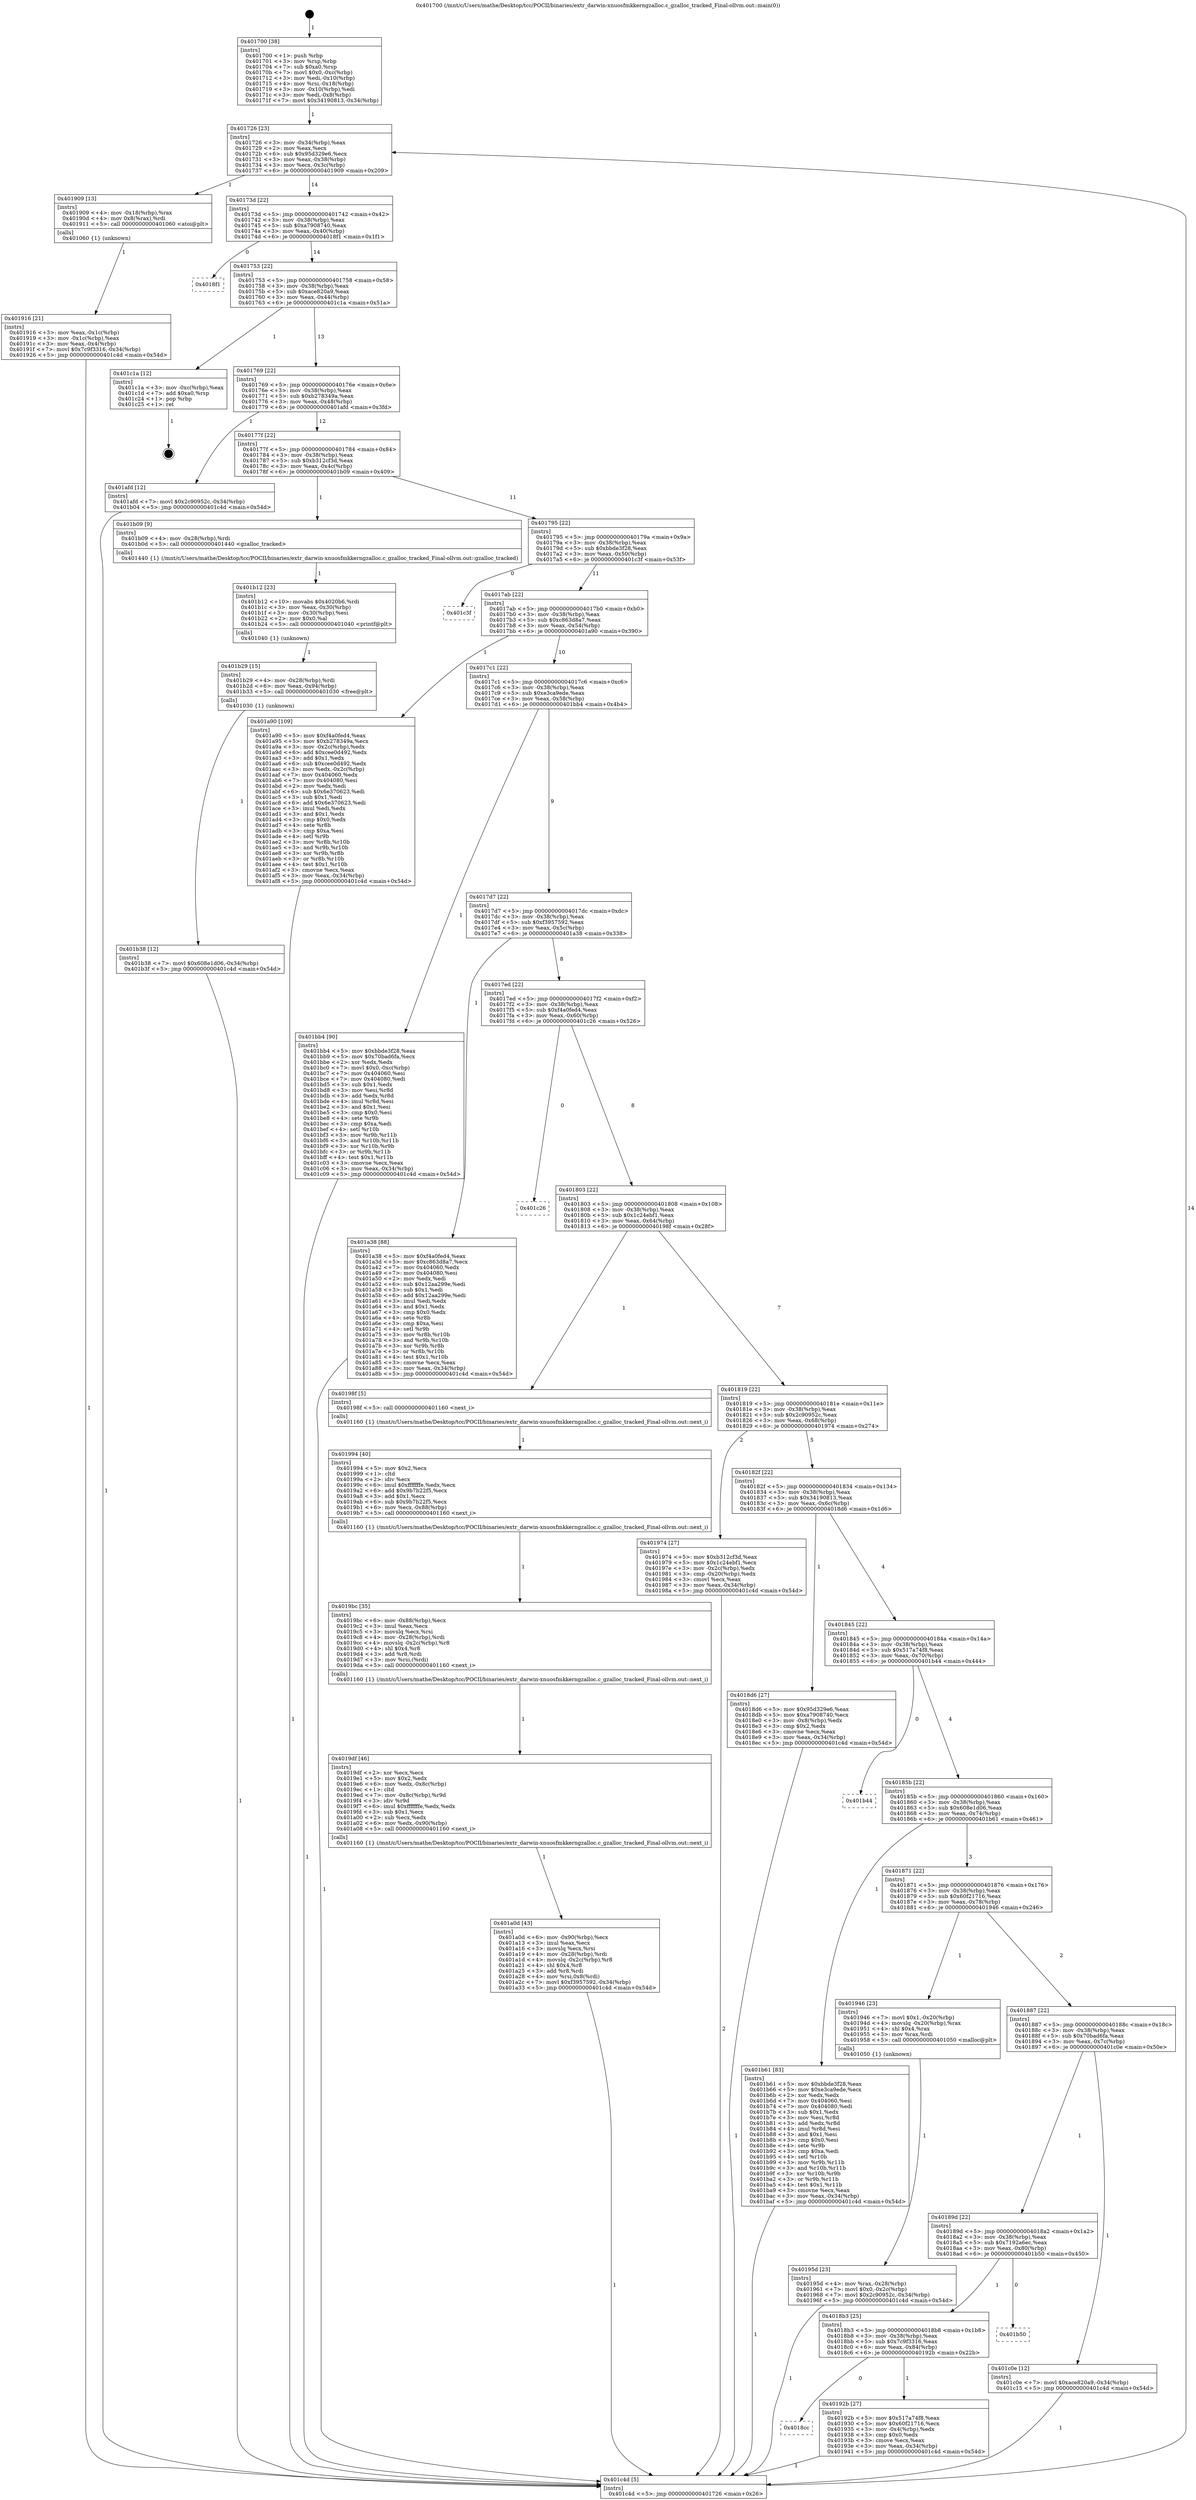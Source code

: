 digraph "0x401700" {
  label = "0x401700 (/mnt/c/Users/mathe/Desktop/tcc/POCII/binaries/extr_darwin-xnuosfmkkerngzalloc.c_gzalloc_tracked_Final-ollvm.out::main(0))"
  labelloc = "t"
  node[shape=record]

  Entry [label="",width=0.3,height=0.3,shape=circle,fillcolor=black,style=filled]
  "0x401726" [label="{
     0x401726 [23]\l
     | [instrs]\l
     &nbsp;&nbsp;0x401726 \<+3\>: mov -0x34(%rbp),%eax\l
     &nbsp;&nbsp;0x401729 \<+2\>: mov %eax,%ecx\l
     &nbsp;&nbsp;0x40172b \<+6\>: sub $0x95d329e6,%ecx\l
     &nbsp;&nbsp;0x401731 \<+3\>: mov %eax,-0x38(%rbp)\l
     &nbsp;&nbsp;0x401734 \<+3\>: mov %ecx,-0x3c(%rbp)\l
     &nbsp;&nbsp;0x401737 \<+6\>: je 0000000000401909 \<main+0x209\>\l
  }"]
  "0x401909" [label="{
     0x401909 [13]\l
     | [instrs]\l
     &nbsp;&nbsp;0x401909 \<+4\>: mov -0x18(%rbp),%rax\l
     &nbsp;&nbsp;0x40190d \<+4\>: mov 0x8(%rax),%rdi\l
     &nbsp;&nbsp;0x401911 \<+5\>: call 0000000000401060 \<atoi@plt\>\l
     | [calls]\l
     &nbsp;&nbsp;0x401060 \{1\} (unknown)\l
  }"]
  "0x40173d" [label="{
     0x40173d [22]\l
     | [instrs]\l
     &nbsp;&nbsp;0x40173d \<+5\>: jmp 0000000000401742 \<main+0x42\>\l
     &nbsp;&nbsp;0x401742 \<+3\>: mov -0x38(%rbp),%eax\l
     &nbsp;&nbsp;0x401745 \<+5\>: sub $0xa7908740,%eax\l
     &nbsp;&nbsp;0x40174a \<+3\>: mov %eax,-0x40(%rbp)\l
     &nbsp;&nbsp;0x40174d \<+6\>: je 00000000004018f1 \<main+0x1f1\>\l
  }"]
  Exit [label="",width=0.3,height=0.3,shape=circle,fillcolor=black,style=filled,peripheries=2]
  "0x4018f1" [label="{
     0x4018f1\l
  }", style=dashed]
  "0x401753" [label="{
     0x401753 [22]\l
     | [instrs]\l
     &nbsp;&nbsp;0x401753 \<+5\>: jmp 0000000000401758 \<main+0x58\>\l
     &nbsp;&nbsp;0x401758 \<+3\>: mov -0x38(%rbp),%eax\l
     &nbsp;&nbsp;0x40175b \<+5\>: sub $0xace820a9,%eax\l
     &nbsp;&nbsp;0x401760 \<+3\>: mov %eax,-0x44(%rbp)\l
     &nbsp;&nbsp;0x401763 \<+6\>: je 0000000000401c1a \<main+0x51a\>\l
  }"]
  "0x401b38" [label="{
     0x401b38 [12]\l
     | [instrs]\l
     &nbsp;&nbsp;0x401b38 \<+7\>: movl $0x608e1d06,-0x34(%rbp)\l
     &nbsp;&nbsp;0x401b3f \<+5\>: jmp 0000000000401c4d \<main+0x54d\>\l
  }"]
  "0x401c1a" [label="{
     0x401c1a [12]\l
     | [instrs]\l
     &nbsp;&nbsp;0x401c1a \<+3\>: mov -0xc(%rbp),%eax\l
     &nbsp;&nbsp;0x401c1d \<+7\>: add $0xa0,%rsp\l
     &nbsp;&nbsp;0x401c24 \<+1\>: pop %rbp\l
     &nbsp;&nbsp;0x401c25 \<+1\>: ret\l
  }"]
  "0x401769" [label="{
     0x401769 [22]\l
     | [instrs]\l
     &nbsp;&nbsp;0x401769 \<+5\>: jmp 000000000040176e \<main+0x6e\>\l
     &nbsp;&nbsp;0x40176e \<+3\>: mov -0x38(%rbp),%eax\l
     &nbsp;&nbsp;0x401771 \<+5\>: sub $0xb278349a,%eax\l
     &nbsp;&nbsp;0x401776 \<+3\>: mov %eax,-0x48(%rbp)\l
     &nbsp;&nbsp;0x401779 \<+6\>: je 0000000000401afd \<main+0x3fd\>\l
  }"]
  "0x401b29" [label="{
     0x401b29 [15]\l
     | [instrs]\l
     &nbsp;&nbsp;0x401b29 \<+4\>: mov -0x28(%rbp),%rdi\l
     &nbsp;&nbsp;0x401b2d \<+6\>: mov %eax,-0x94(%rbp)\l
     &nbsp;&nbsp;0x401b33 \<+5\>: call 0000000000401030 \<free@plt\>\l
     | [calls]\l
     &nbsp;&nbsp;0x401030 \{1\} (unknown)\l
  }"]
  "0x401afd" [label="{
     0x401afd [12]\l
     | [instrs]\l
     &nbsp;&nbsp;0x401afd \<+7\>: movl $0x2c90952c,-0x34(%rbp)\l
     &nbsp;&nbsp;0x401b04 \<+5\>: jmp 0000000000401c4d \<main+0x54d\>\l
  }"]
  "0x40177f" [label="{
     0x40177f [22]\l
     | [instrs]\l
     &nbsp;&nbsp;0x40177f \<+5\>: jmp 0000000000401784 \<main+0x84\>\l
     &nbsp;&nbsp;0x401784 \<+3\>: mov -0x38(%rbp),%eax\l
     &nbsp;&nbsp;0x401787 \<+5\>: sub $0xb312cf3d,%eax\l
     &nbsp;&nbsp;0x40178c \<+3\>: mov %eax,-0x4c(%rbp)\l
     &nbsp;&nbsp;0x40178f \<+6\>: je 0000000000401b09 \<main+0x409\>\l
  }"]
  "0x401b12" [label="{
     0x401b12 [23]\l
     | [instrs]\l
     &nbsp;&nbsp;0x401b12 \<+10\>: movabs $0x4020b6,%rdi\l
     &nbsp;&nbsp;0x401b1c \<+3\>: mov %eax,-0x30(%rbp)\l
     &nbsp;&nbsp;0x401b1f \<+3\>: mov -0x30(%rbp),%esi\l
     &nbsp;&nbsp;0x401b22 \<+2\>: mov $0x0,%al\l
     &nbsp;&nbsp;0x401b24 \<+5\>: call 0000000000401040 \<printf@plt\>\l
     | [calls]\l
     &nbsp;&nbsp;0x401040 \{1\} (unknown)\l
  }"]
  "0x401b09" [label="{
     0x401b09 [9]\l
     | [instrs]\l
     &nbsp;&nbsp;0x401b09 \<+4\>: mov -0x28(%rbp),%rdi\l
     &nbsp;&nbsp;0x401b0d \<+5\>: call 0000000000401440 \<gzalloc_tracked\>\l
     | [calls]\l
     &nbsp;&nbsp;0x401440 \{1\} (/mnt/c/Users/mathe/Desktop/tcc/POCII/binaries/extr_darwin-xnuosfmkkerngzalloc.c_gzalloc_tracked_Final-ollvm.out::gzalloc_tracked)\l
  }"]
  "0x401795" [label="{
     0x401795 [22]\l
     | [instrs]\l
     &nbsp;&nbsp;0x401795 \<+5\>: jmp 000000000040179a \<main+0x9a\>\l
     &nbsp;&nbsp;0x40179a \<+3\>: mov -0x38(%rbp),%eax\l
     &nbsp;&nbsp;0x40179d \<+5\>: sub $0xbbde3f28,%eax\l
     &nbsp;&nbsp;0x4017a2 \<+3\>: mov %eax,-0x50(%rbp)\l
     &nbsp;&nbsp;0x4017a5 \<+6\>: je 0000000000401c3f \<main+0x53f\>\l
  }"]
  "0x401a0d" [label="{
     0x401a0d [43]\l
     | [instrs]\l
     &nbsp;&nbsp;0x401a0d \<+6\>: mov -0x90(%rbp),%ecx\l
     &nbsp;&nbsp;0x401a13 \<+3\>: imul %eax,%ecx\l
     &nbsp;&nbsp;0x401a16 \<+3\>: movslq %ecx,%rsi\l
     &nbsp;&nbsp;0x401a19 \<+4\>: mov -0x28(%rbp),%rdi\l
     &nbsp;&nbsp;0x401a1d \<+4\>: movslq -0x2c(%rbp),%r8\l
     &nbsp;&nbsp;0x401a21 \<+4\>: shl $0x4,%r8\l
     &nbsp;&nbsp;0x401a25 \<+3\>: add %r8,%rdi\l
     &nbsp;&nbsp;0x401a28 \<+4\>: mov %rsi,0x8(%rdi)\l
     &nbsp;&nbsp;0x401a2c \<+7\>: movl $0xf3957592,-0x34(%rbp)\l
     &nbsp;&nbsp;0x401a33 \<+5\>: jmp 0000000000401c4d \<main+0x54d\>\l
  }"]
  "0x401c3f" [label="{
     0x401c3f\l
  }", style=dashed]
  "0x4017ab" [label="{
     0x4017ab [22]\l
     | [instrs]\l
     &nbsp;&nbsp;0x4017ab \<+5\>: jmp 00000000004017b0 \<main+0xb0\>\l
     &nbsp;&nbsp;0x4017b0 \<+3\>: mov -0x38(%rbp),%eax\l
     &nbsp;&nbsp;0x4017b3 \<+5\>: sub $0xc863d8a7,%eax\l
     &nbsp;&nbsp;0x4017b8 \<+3\>: mov %eax,-0x54(%rbp)\l
     &nbsp;&nbsp;0x4017bb \<+6\>: je 0000000000401a90 \<main+0x390\>\l
  }"]
  "0x4019df" [label="{
     0x4019df [46]\l
     | [instrs]\l
     &nbsp;&nbsp;0x4019df \<+2\>: xor %ecx,%ecx\l
     &nbsp;&nbsp;0x4019e1 \<+5\>: mov $0x2,%edx\l
     &nbsp;&nbsp;0x4019e6 \<+6\>: mov %edx,-0x8c(%rbp)\l
     &nbsp;&nbsp;0x4019ec \<+1\>: cltd\l
     &nbsp;&nbsp;0x4019ed \<+7\>: mov -0x8c(%rbp),%r9d\l
     &nbsp;&nbsp;0x4019f4 \<+3\>: idiv %r9d\l
     &nbsp;&nbsp;0x4019f7 \<+6\>: imul $0xfffffffe,%edx,%edx\l
     &nbsp;&nbsp;0x4019fd \<+3\>: sub $0x1,%ecx\l
     &nbsp;&nbsp;0x401a00 \<+2\>: sub %ecx,%edx\l
     &nbsp;&nbsp;0x401a02 \<+6\>: mov %edx,-0x90(%rbp)\l
     &nbsp;&nbsp;0x401a08 \<+5\>: call 0000000000401160 \<next_i\>\l
     | [calls]\l
     &nbsp;&nbsp;0x401160 \{1\} (/mnt/c/Users/mathe/Desktop/tcc/POCII/binaries/extr_darwin-xnuosfmkkerngzalloc.c_gzalloc_tracked_Final-ollvm.out::next_i)\l
  }"]
  "0x401a90" [label="{
     0x401a90 [109]\l
     | [instrs]\l
     &nbsp;&nbsp;0x401a90 \<+5\>: mov $0xf4a0fed4,%eax\l
     &nbsp;&nbsp;0x401a95 \<+5\>: mov $0xb278349a,%ecx\l
     &nbsp;&nbsp;0x401a9a \<+3\>: mov -0x2c(%rbp),%edx\l
     &nbsp;&nbsp;0x401a9d \<+6\>: add $0xcee0d492,%edx\l
     &nbsp;&nbsp;0x401aa3 \<+3\>: add $0x1,%edx\l
     &nbsp;&nbsp;0x401aa6 \<+6\>: sub $0xcee0d492,%edx\l
     &nbsp;&nbsp;0x401aac \<+3\>: mov %edx,-0x2c(%rbp)\l
     &nbsp;&nbsp;0x401aaf \<+7\>: mov 0x404060,%edx\l
     &nbsp;&nbsp;0x401ab6 \<+7\>: mov 0x404080,%esi\l
     &nbsp;&nbsp;0x401abd \<+2\>: mov %edx,%edi\l
     &nbsp;&nbsp;0x401abf \<+6\>: sub $0x6e370623,%edi\l
     &nbsp;&nbsp;0x401ac5 \<+3\>: sub $0x1,%edi\l
     &nbsp;&nbsp;0x401ac8 \<+6\>: add $0x6e370623,%edi\l
     &nbsp;&nbsp;0x401ace \<+3\>: imul %edi,%edx\l
     &nbsp;&nbsp;0x401ad1 \<+3\>: and $0x1,%edx\l
     &nbsp;&nbsp;0x401ad4 \<+3\>: cmp $0x0,%edx\l
     &nbsp;&nbsp;0x401ad7 \<+4\>: sete %r8b\l
     &nbsp;&nbsp;0x401adb \<+3\>: cmp $0xa,%esi\l
     &nbsp;&nbsp;0x401ade \<+4\>: setl %r9b\l
     &nbsp;&nbsp;0x401ae2 \<+3\>: mov %r8b,%r10b\l
     &nbsp;&nbsp;0x401ae5 \<+3\>: and %r9b,%r10b\l
     &nbsp;&nbsp;0x401ae8 \<+3\>: xor %r9b,%r8b\l
     &nbsp;&nbsp;0x401aeb \<+3\>: or %r8b,%r10b\l
     &nbsp;&nbsp;0x401aee \<+4\>: test $0x1,%r10b\l
     &nbsp;&nbsp;0x401af2 \<+3\>: cmovne %ecx,%eax\l
     &nbsp;&nbsp;0x401af5 \<+3\>: mov %eax,-0x34(%rbp)\l
     &nbsp;&nbsp;0x401af8 \<+5\>: jmp 0000000000401c4d \<main+0x54d\>\l
  }"]
  "0x4017c1" [label="{
     0x4017c1 [22]\l
     | [instrs]\l
     &nbsp;&nbsp;0x4017c1 \<+5\>: jmp 00000000004017c6 \<main+0xc6\>\l
     &nbsp;&nbsp;0x4017c6 \<+3\>: mov -0x38(%rbp),%eax\l
     &nbsp;&nbsp;0x4017c9 \<+5\>: sub $0xe3ca9ede,%eax\l
     &nbsp;&nbsp;0x4017ce \<+3\>: mov %eax,-0x58(%rbp)\l
     &nbsp;&nbsp;0x4017d1 \<+6\>: je 0000000000401bb4 \<main+0x4b4\>\l
  }"]
  "0x4019bc" [label="{
     0x4019bc [35]\l
     | [instrs]\l
     &nbsp;&nbsp;0x4019bc \<+6\>: mov -0x88(%rbp),%ecx\l
     &nbsp;&nbsp;0x4019c2 \<+3\>: imul %eax,%ecx\l
     &nbsp;&nbsp;0x4019c5 \<+3\>: movslq %ecx,%rsi\l
     &nbsp;&nbsp;0x4019c8 \<+4\>: mov -0x28(%rbp),%rdi\l
     &nbsp;&nbsp;0x4019cc \<+4\>: movslq -0x2c(%rbp),%r8\l
     &nbsp;&nbsp;0x4019d0 \<+4\>: shl $0x4,%r8\l
     &nbsp;&nbsp;0x4019d4 \<+3\>: add %r8,%rdi\l
     &nbsp;&nbsp;0x4019d7 \<+3\>: mov %rsi,(%rdi)\l
     &nbsp;&nbsp;0x4019da \<+5\>: call 0000000000401160 \<next_i\>\l
     | [calls]\l
     &nbsp;&nbsp;0x401160 \{1\} (/mnt/c/Users/mathe/Desktop/tcc/POCII/binaries/extr_darwin-xnuosfmkkerngzalloc.c_gzalloc_tracked_Final-ollvm.out::next_i)\l
  }"]
  "0x401bb4" [label="{
     0x401bb4 [90]\l
     | [instrs]\l
     &nbsp;&nbsp;0x401bb4 \<+5\>: mov $0xbbde3f28,%eax\l
     &nbsp;&nbsp;0x401bb9 \<+5\>: mov $0x70bad6fa,%ecx\l
     &nbsp;&nbsp;0x401bbe \<+2\>: xor %edx,%edx\l
     &nbsp;&nbsp;0x401bc0 \<+7\>: movl $0x0,-0xc(%rbp)\l
     &nbsp;&nbsp;0x401bc7 \<+7\>: mov 0x404060,%esi\l
     &nbsp;&nbsp;0x401bce \<+7\>: mov 0x404080,%edi\l
     &nbsp;&nbsp;0x401bd5 \<+3\>: sub $0x1,%edx\l
     &nbsp;&nbsp;0x401bd8 \<+3\>: mov %esi,%r8d\l
     &nbsp;&nbsp;0x401bdb \<+3\>: add %edx,%r8d\l
     &nbsp;&nbsp;0x401bde \<+4\>: imul %r8d,%esi\l
     &nbsp;&nbsp;0x401be2 \<+3\>: and $0x1,%esi\l
     &nbsp;&nbsp;0x401be5 \<+3\>: cmp $0x0,%esi\l
     &nbsp;&nbsp;0x401be8 \<+4\>: sete %r9b\l
     &nbsp;&nbsp;0x401bec \<+3\>: cmp $0xa,%edi\l
     &nbsp;&nbsp;0x401bef \<+4\>: setl %r10b\l
     &nbsp;&nbsp;0x401bf3 \<+3\>: mov %r9b,%r11b\l
     &nbsp;&nbsp;0x401bf6 \<+3\>: and %r10b,%r11b\l
     &nbsp;&nbsp;0x401bf9 \<+3\>: xor %r10b,%r9b\l
     &nbsp;&nbsp;0x401bfc \<+3\>: or %r9b,%r11b\l
     &nbsp;&nbsp;0x401bff \<+4\>: test $0x1,%r11b\l
     &nbsp;&nbsp;0x401c03 \<+3\>: cmovne %ecx,%eax\l
     &nbsp;&nbsp;0x401c06 \<+3\>: mov %eax,-0x34(%rbp)\l
     &nbsp;&nbsp;0x401c09 \<+5\>: jmp 0000000000401c4d \<main+0x54d\>\l
  }"]
  "0x4017d7" [label="{
     0x4017d7 [22]\l
     | [instrs]\l
     &nbsp;&nbsp;0x4017d7 \<+5\>: jmp 00000000004017dc \<main+0xdc\>\l
     &nbsp;&nbsp;0x4017dc \<+3\>: mov -0x38(%rbp),%eax\l
     &nbsp;&nbsp;0x4017df \<+5\>: sub $0xf3957592,%eax\l
     &nbsp;&nbsp;0x4017e4 \<+3\>: mov %eax,-0x5c(%rbp)\l
     &nbsp;&nbsp;0x4017e7 \<+6\>: je 0000000000401a38 \<main+0x338\>\l
  }"]
  "0x401994" [label="{
     0x401994 [40]\l
     | [instrs]\l
     &nbsp;&nbsp;0x401994 \<+5\>: mov $0x2,%ecx\l
     &nbsp;&nbsp;0x401999 \<+1\>: cltd\l
     &nbsp;&nbsp;0x40199a \<+2\>: idiv %ecx\l
     &nbsp;&nbsp;0x40199c \<+6\>: imul $0xfffffffe,%edx,%ecx\l
     &nbsp;&nbsp;0x4019a2 \<+6\>: add $0x9b7b22f5,%ecx\l
     &nbsp;&nbsp;0x4019a8 \<+3\>: add $0x1,%ecx\l
     &nbsp;&nbsp;0x4019ab \<+6\>: sub $0x9b7b22f5,%ecx\l
     &nbsp;&nbsp;0x4019b1 \<+6\>: mov %ecx,-0x88(%rbp)\l
     &nbsp;&nbsp;0x4019b7 \<+5\>: call 0000000000401160 \<next_i\>\l
     | [calls]\l
     &nbsp;&nbsp;0x401160 \{1\} (/mnt/c/Users/mathe/Desktop/tcc/POCII/binaries/extr_darwin-xnuosfmkkerngzalloc.c_gzalloc_tracked_Final-ollvm.out::next_i)\l
  }"]
  "0x401a38" [label="{
     0x401a38 [88]\l
     | [instrs]\l
     &nbsp;&nbsp;0x401a38 \<+5\>: mov $0xf4a0fed4,%eax\l
     &nbsp;&nbsp;0x401a3d \<+5\>: mov $0xc863d8a7,%ecx\l
     &nbsp;&nbsp;0x401a42 \<+7\>: mov 0x404060,%edx\l
     &nbsp;&nbsp;0x401a49 \<+7\>: mov 0x404080,%esi\l
     &nbsp;&nbsp;0x401a50 \<+2\>: mov %edx,%edi\l
     &nbsp;&nbsp;0x401a52 \<+6\>: sub $0x12aa299e,%edi\l
     &nbsp;&nbsp;0x401a58 \<+3\>: sub $0x1,%edi\l
     &nbsp;&nbsp;0x401a5b \<+6\>: add $0x12aa299e,%edi\l
     &nbsp;&nbsp;0x401a61 \<+3\>: imul %edi,%edx\l
     &nbsp;&nbsp;0x401a64 \<+3\>: and $0x1,%edx\l
     &nbsp;&nbsp;0x401a67 \<+3\>: cmp $0x0,%edx\l
     &nbsp;&nbsp;0x401a6a \<+4\>: sete %r8b\l
     &nbsp;&nbsp;0x401a6e \<+3\>: cmp $0xa,%esi\l
     &nbsp;&nbsp;0x401a71 \<+4\>: setl %r9b\l
     &nbsp;&nbsp;0x401a75 \<+3\>: mov %r8b,%r10b\l
     &nbsp;&nbsp;0x401a78 \<+3\>: and %r9b,%r10b\l
     &nbsp;&nbsp;0x401a7b \<+3\>: xor %r9b,%r8b\l
     &nbsp;&nbsp;0x401a7e \<+3\>: or %r8b,%r10b\l
     &nbsp;&nbsp;0x401a81 \<+4\>: test $0x1,%r10b\l
     &nbsp;&nbsp;0x401a85 \<+3\>: cmovne %ecx,%eax\l
     &nbsp;&nbsp;0x401a88 \<+3\>: mov %eax,-0x34(%rbp)\l
     &nbsp;&nbsp;0x401a8b \<+5\>: jmp 0000000000401c4d \<main+0x54d\>\l
  }"]
  "0x4017ed" [label="{
     0x4017ed [22]\l
     | [instrs]\l
     &nbsp;&nbsp;0x4017ed \<+5\>: jmp 00000000004017f2 \<main+0xf2\>\l
     &nbsp;&nbsp;0x4017f2 \<+3\>: mov -0x38(%rbp),%eax\l
     &nbsp;&nbsp;0x4017f5 \<+5\>: sub $0xf4a0fed4,%eax\l
     &nbsp;&nbsp;0x4017fa \<+3\>: mov %eax,-0x60(%rbp)\l
     &nbsp;&nbsp;0x4017fd \<+6\>: je 0000000000401c26 \<main+0x526\>\l
  }"]
  "0x40195d" [label="{
     0x40195d [23]\l
     | [instrs]\l
     &nbsp;&nbsp;0x40195d \<+4\>: mov %rax,-0x28(%rbp)\l
     &nbsp;&nbsp;0x401961 \<+7\>: movl $0x0,-0x2c(%rbp)\l
     &nbsp;&nbsp;0x401968 \<+7\>: movl $0x2c90952c,-0x34(%rbp)\l
     &nbsp;&nbsp;0x40196f \<+5\>: jmp 0000000000401c4d \<main+0x54d\>\l
  }"]
  "0x401c26" [label="{
     0x401c26\l
  }", style=dashed]
  "0x401803" [label="{
     0x401803 [22]\l
     | [instrs]\l
     &nbsp;&nbsp;0x401803 \<+5\>: jmp 0000000000401808 \<main+0x108\>\l
     &nbsp;&nbsp;0x401808 \<+3\>: mov -0x38(%rbp),%eax\l
     &nbsp;&nbsp;0x40180b \<+5\>: sub $0x1c24ebf1,%eax\l
     &nbsp;&nbsp;0x401810 \<+3\>: mov %eax,-0x64(%rbp)\l
     &nbsp;&nbsp;0x401813 \<+6\>: je 000000000040198f \<main+0x28f\>\l
  }"]
  "0x4018cc" [label="{
     0x4018cc\l
  }", style=dashed]
  "0x40198f" [label="{
     0x40198f [5]\l
     | [instrs]\l
     &nbsp;&nbsp;0x40198f \<+5\>: call 0000000000401160 \<next_i\>\l
     | [calls]\l
     &nbsp;&nbsp;0x401160 \{1\} (/mnt/c/Users/mathe/Desktop/tcc/POCII/binaries/extr_darwin-xnuosfmkkerngzalloc.c_gzalloc_tracked_Final-ollvm.out::next_i)\l
  }"]
  "0x401819" [label="{
     0x401819 [22]\l
     | [instrs]\l
     &nbsp;&nbsp;0x401819 \<+5\>: jmp 000000000040181e \<main+0x11e\>\l
     &nbsp;&nbsp;0x40181e \<+3\>: mov -0x38(%rbp),%eax\l
     &nbsp;&nbsp;0x401821 \<+5\>: sub $0x2c90952c,%eax\l
     &nbsp;&nbsp;0x401826 \<+3\>: mov %eax,-0x68(%rbp)\l
     &nbsp;&nbsp;0x401829 \<+6\>: je 0000000000401974 \<main+0x274\>\l
  }"]
  "0x40192b" [label="{
     0x40192b [27]\l
     | [instrs]\l
     &nbsp;&nbsp;0x40192b \<+5\>: mov $0x517a74f8,%eax\l
     &nbsp;&nbsp;0x401930 \<+5\>: mov $0x60f21716,%ecx\l
     &nbsp;&nbsp;0x401935 \<+3\>: mov -0x4(%rbp),%edx\l
     &nbsp;&nbsp;0x401938 \<+3\>: cmp $0x0,%edx\l
     &nbsp;&nbsp;0x40193b \<+3\>: cmove %ecx,%eax\l
     &nbsp;&nbsp;0x40193e \<+3\>: mov %eax,-0x34(%rbp)\l
     &nbsp;&nbsp;0x401941 \<+5\>: jmp 0000000000401c4d \<main+0x54d\>\l
  }"]
  "0x401974" [label="{
     0x401974 [27]\l
     | [instrs]\l
     &nbsp;&nbsp;0x401974 \<+5\>: mov $0xb312cf3d,%eax\l
     &nbsp;&nbsp;0x401979 \<+5\>: mov $0x1c24ebf1,%ecx\l
     &nbsp;&nbsp;0x40197e \<+3\>: mov -0x2c(%rbp),%edx\l
     &nbsp;&nbsp;0x401981 \<+3\>: cmp -0x20(%rbp),%edx\l
     &nbsp;&nbsp;0x401984 \<+3\>: cmovl %ecx,%eax\l
     &nbsp;&nbsp;0x401987 \<+3\>: mov %eax,-0x34(%rbp)\l
     &nbsp;&nbsp;0x40198a \<+5\>: jmp 0000000000401c4d \<main+0x54d\>\l
  }"]
  "0x40182f" [label="{
     0x40182f [22]\l
     | [instrs]\l
     &nbsp;&nbsp;0x40182f \<+5\>: jmp 0000000000401834 \<main+0x134\>\l
     &nbsp;&nbsp;0x401834 \<+3\>: mov -0x38(%rbp),%eax\l
     &nbsp;&nbsp;0x401837 \<+5\>: sub $0x34190813,%eax\l
     &nbsp;&nbsp;0x40183c \<+3\>: mov %eax,-0x6c(%rbp)\l
     &nbsp;&nbsp;0x40183f \<+6\>: je 00000000004018d6 \<main+0x1d6\>\l
  }"]
  "0x4018b3" [label="{
     0x4018b3 [25]\l
     | [instrs]\l
     &nbsp;&nbsp;0x4018b3 \<+5\>: jmp 00000000004018b8 \<main+0x1b8\>\l
     &nbsp;&nbsp;0x4018b8 \<+3\>: mov -0x38(%rbp),%eax\l
     &nbsp;&nbsp;0x4018bb \<+5\>: sub $0x7c9f3316,%eax\l
     &nbsp;&nbsp;0x4018c0 \<+6\>: mov %eax,-0x84(%rbp)\l
     &nbsp;&nbsp;0x4018c6 \<+6\>: je 000000000040192b \<main+0x22b\>\l
  }"]
  "0x4018d6" [label="{
     0x4018d6 [27]\l
     | [instrs]\l
     &nbsp;&nbsp;0x4018d6 \<+5\>: mov $0x95d329e6,%eax\l
     &nbsp;&nbsp;0x4018db \<+5\>: mov $0xa7908740,%ecx\l
     &nbsp;&nbsp;0x4018e0 \<+3\>: mov -0x8(%rbp),%edx\l
     &nbsp;&nbsp;0x4018e3 \<+3\>: cmp $0x2,%edx\l
     &nbsp;&nbsp;0x4018e6 \<+3\>: cmovne %ecx,%eax\l
     &nbsp;&nbsp;0x4018e9 \<+3\>: mov %eax,-0x34(%rbp)\l
     &nbsp;&nbsp;0x4018ec \<+5\>: jmp 0000000000401c4d \<main+0x54d\>\l
  }"]
  "0x401845" [label="{
     0x401845 [22]\l
     | [instrs]\l
     &nbsp;&nbsp;0x401845 \<+5\>: jmp 000000000040184a \<main+0x14a\>\l
     &nbsp;&nbsp;0x40184a \<+3\>: mov -0x38(%rbp),%eax\l
     &nbsp;&nbsp;0x40184d \<+5\>: sub $0x517a74f8,%eax\l
     &nbsp;&nbsp;0x401852 \<+3\>: mov %eax,-0x70(%rbp)\l
     &nbsp;&nbsp;0x401855 \<+6\>: je 0000000000401b44 \<main+0x444\>\l
  }"]
  "0x401c4d" [label="{
     0x401c4d [5]\l
     | [instrs]\l
     &nbsp;&nbsp;0x401c4d \<+5\>: jmp 0000000000401726 \<main+0x26\>\l
  }"]
  "0x401700" [label="{
     0x401700 [38]\l
     | [instrs]\l
     &nbsp;&nbsp;0x401700 \<+1\>: push %rbp\l
     &nbsp;&nbsp;0x401701 \<+3\>: mov %rsp,%rbp\l
     &nbsp;&nbsp;0x401704 \<+7\>: sub $0xa0,%rsp\l
     &nbsp;&nbsp;0x40170b \<+7\>: movl $0x0,-0xc(%rbp)\l
     &nbsp;&nbsp;0x401712 \<+3\>: mov %edi,-0x10(%rbp)\l
     &nbsp;&nbsp;0x401715 \<+4\>: mov %rsi,-0x18(%rbp)\l
     &nbsp;&nbsp;0x401719 \<+3\>: mov -0x10(%rbp),%edi\l
     &nbsp;&nbsp;0x40171c \<+3\>: mov %edi,-0x8(%rbp)\l
     &nbsp;&nbsp;0x40171f \<+7\>: movl $0x34190813,-0x34(%rbp)\l
  }"]
  "0x401916" [label="{
     0x401916 [21]\l
     | [instrs]\l
     &nbsp;&nbsp;0x401916 \<+3\>: mov %eax,-0x1c(%rbp)\l
     &nbsp;&nbsp;0x401919 \<+3\>: mov -0x1c(%rbp),%eax\l
     &nbsp;&nbsp;0x40191c \<+3\>: mov %eax,-0x4(%rbp)\l
     &nbsp;&nbsp;0x40191f \<+7\>: movl $0x7c9f3316,-0x34(%rbp)\l
     &nbsp;&nbsp;0x401926 \<+5\>: jmp 0000000000401c4d \<main+0x54d\>\l
  }"]
  "0x401b50" [label="{
     0x401b50\l
  }", style=dashed]
  "0x401b44" [label="{
     0x401b44\l
  }", style=dashed]
  "0x40185b" [label="{
     0x40185b [22]\l
     | [instrs]\l
     &nbsp;&nbsp;0x40185b \<+5\>: jmp 0000000000401860 \<main+0x160\>\l
     &nbsp;&nbsp;0x401860 \<+3\>: mov -0x38(%rbp),%eax\l
     &nbsp;&nbsp;0x401863 \<+5\>: sub $0x608e1d06,%eax\l
     &nbsp;&nbsp;0x401868 \<+3\>: mov %eax,-0x74(%rbp)\l
     &nbsp;&nbsp;0x40186b \<+6\>: je 0000000000401b61 \<main+0x461\>\l
  }"]
  "0x40189d" [label="{
     0x40189d [22]\l
     | [instrs]\l
     &nbsp;&nbsp;0x40189d \<+5\>: jmp 00000000004018a2 \<main+0x1a2\>\l
     &nbsp;&nbsp;0x4018a2 \<+3\>: mov -0x38(%rbp),%eax\l
     &nbsp;&nbsp;0x4018a5 \<+5\>: sub $0x7192a6ec,%eax\l
     &nbsp;&nbsp;0x4018aa \<+3\>: mov %eax,-0x80(%rbp)\l
     &nbsp;&nbsp;0x4018ad \<+6\>: je 0000000000401b50 \<main+0x450\>\l
  }"]
  "0x401b61" [label="{
     0x401b61 [83]\l
     | [instrs]\l
     &nbsp;&nbsp;0x401b61 \<+5\>: mov $0xbbde3f28,%eax\l
     &nbsp;&nbsp;0x401b66 \<+5\>: mov $0xe3ca9ede,%ecx\l
     &nbsp;&nbsp;0x401b6b \<+2\>: xor %edx,%edx\l
     &nbsp;&nbsp;0x401b6d \<+7\>: mov 0x404060,%esi\l
     &nbsp;&nbsp;0x401b74 \<+7\>: mov 0x404080,%edi\l
     &nbsp;&nbsp;0x401b7b \<+3\>: sub $0x1,%edx\l
     &nbsp;&nbsp;0x401b7e \<+3\>: mov %esi,%r8d\l
     &nbsp;&nbsp;0x401b81 \<+3\>: add %edx,%r8d\l
     &nbsp;&nbsp;0x401b84 \<+4\>: imul %r8d,%esi\l
     &nbsp;&nbsp;0x401b88 \<+3\>: and $0x1,%esi\l
     &nbsp;&nbsp;0x401b8b \<+3\>: cmp $0x0,%esi\l
     &nbsp;&nbsp;0x401b8e \<+4\>: sete %r9b\l
     &nbsp;&nbsp;0x401b92 \<+3\>: cmp $0xa,%edi\l
     &nbsp;&nbsp;0x401b95 \<+4\>: setl %r10b\l
     &nbsp;&nbsp;0x401b99 \<+3\>: mov %r9b,%r11b\l
     &nbsp;&nbsp;0x401b9c \<+3\>: and %r10b,%r11b\l
     &nbsp;&nbsp;0x401b9f \<+3\>: xor %r10b,%r9b\l
     &nbsp;&nbsp;0x401ba2 \<+3\>: or %r9b,%r11b\l
     &nbsp;&nbsp;0x401ba5 \<+4\>: test $0x1,%r11b\l
     &nbsp;&nbsp;0x401ba9 \<+3\>: cmovne %ecx,%eax\l
     &nbsp;&nbsp;0x401bac \<+3\>: mov %eax,-0x34(%rbp)\l
     &nbsp;&nbsp;0x401baf \<+5\>: jmp 0000000000401c4d \<main+0x54d\>\l
  }"]
  "0x401871" [label="{
     0x401871 [22]\l
     | [instrs]\l
     &nbsp;&nbsp;0x401871 \<+5\>: jmp 0000000000401876 \<main+0x176\>\l
     &nbsp;&nbsp;0x401876 \<+3\>: mov -0x38(%rbp),%eax\l
     &nbsp;&nbsp;0x401879 \<+5\>: sub $0x60f21716,%eax\l
     &nbsp;&nbsp;0x40187e \<+3\>: mov %eax,-0x78(%rbp)\l
     &nbsp;&nbsp;0x401881 \<+6\>: je 0000000000401946 \<main+0x246\>\l
  }"]
  "0x401c0e" [label="{
     0x401c0e [12]\l
     | [instrs]\l
     &nbsp;&nbsp;0x401c0e \<+7\>: movl $0xace820a9,-0x34(%rbp)\l
     &nbsp;&nbsp;0x401c15 \<+5\>: jmp 0000000000401c4d \<main+0x54d\>\l
  }"]
  "0x401946" [label="{
     0x401946 [23]\l
     | [instrs]\l
     &nbsp;&nbsp;0x401946 \<+7\>: movl $0x1,-0x20(%rbp)\l
     &nbsp;&nbsp;0x40194d \<+4\>: movslq -0x20(%rbp),%rax\l
     &nbsp;&nbsp;0x401951 \<+4\>: shl $0x4,%rax\l
     &nbsp;&nbsp;0x401955 \<+3\>: mov %rax,%rdi\l
     &nbsp;&nbsp;0x401958 \<+5\>: call 0000000000401050 \<malloc@plt\>\l
     | [calls]\l
     &nbsp;&nbsp;0x401050 \{1\} (unknown)\l
  }"]
  "0x401887" [label="{
     0x401887 [22]\l
     | [instrs]\l
     &nbsp;&nbsp;0x401887 \<+5\>: jmp 000000000040188c \<main+0x18c\>\l
     &nbsp;&nbsp;0x40188c \<+3\>: mov -0x38(%rbp),%eax\l
     &nbsp;&nbsp;0x40188f \<+5\>: sub $0x70bad6fa,%eax\l
     &nbsp;&nbsp;0x401894 \<+3\>: mov %eax,-0x7c(%rbp)\l
     &nbsp;&nbsp;0x401897 \<+6\>: je 0000000000401c0e \<main+0x50e\>\l
  }"]
  Entry -> "0x401700" [label=" 1"]
  "0x401726" -> "0x401909" [label=" 1"]
  "0x401726" -> "0x40173d" [label=" 14"]
  "0x401c1a" -> Exit [label=" 1"]
  "0x40173d" -> "0x4018f1" [label=" 0"]
  "0x40173d" -> "0x401753" [label=" 14"]
  "0x401c0e" -> "0x401c4d" [label=" 1"]
  "0x401753" -> "0x401c1a" [label=" 1"]
  "0x401753" -> "0x401769" [label=" 13"]
  "0x401bb4" -> "0x401c4d" [label=" 1"]
  "0x401769" -> "0x401afd" [label=" 1"]
  "0x401769" -> "0x40177f" [label=" 12"]
  "0x401b61" -> "0x401c4d" [label=" 1"]
  "0x40177f" -> "0x401b09" [label=" 1"]
  "0x40177f" -> "0x401795" [label=" 11"]
  "0x401b38" -> "0x401c4d" [label=" 1"]
  "0x401795" -> "0x401c3f" [label=" 0"]
  "0x401795" -> "0x4017ab" [label=" 11"]
  "0x401b29" -> "0x401b38" [label=" 1"]
  "0x4017ab" -> "0x401a90" [label=" 1"]
  "0x4017ab" -> "0x4017c1" [label=" 10"]
  "0x401b12" -> "0x401b29" [label=" 1"]
  "0x4017c1" -> "0x401bb4" [label=" 1"]
  "0x4017c1" -> "0x4017d7" [label=" 9"]
  "0x401b09" -> "0x401b12" [label=" 1"]
  "0x4017d7" -> "0x401a38" [label=" 1"]
  "0x4017d7" -> "0x4017ed" [label=" 8"]
  "0x401afd" -> "0x401c4d" [label=" 1"]
  "0x4017ed" -> "0x401c26" [label=" 0"]
  "0x4017ed" -> "0x401803" [label=" 8"]
  "0x401a90" -> "0x401c4d" [label=" 1"]
  "0x401803" -> "0x40198f" [label=" 1"]
  "0x401803" -> "0x401819" [label=" 7"]
  "0x401a38" -> "0x401c4d" [label=" 1"]
  "0x401819" -> "0x401974" [label=" 2"]
  "0x401819" -> "0x40182f" [label=" 5"]
  "0x401a0d" -> "0x401c4d" [label=" 1"]
  "0x40182f" -> "0x4018d6" [label=" 1"]
  "0x40182f" -> "0x401845" [label=" 4"]
  "0x4018d6" -> "0x401c4d" [label=" 1"]
  "0x401700" -> "0x401726" [label=" 1"]
  "0x401c4d" -> "0x401726" [label=" 14"]
  "0x401909" -> "0x401916" [label=" 1"]
  "0x401916" -> "0x401c4d" [label=" 1"]
  "0x4019bc" -> "0x4019df" [label=" 1"]
  "0x401845" -> "0x401b44" [label=" 0"]
  "0x401845" -> "0x40185b" [label=" 4"]
  "0x401994" -> "0x4019bc" [label=" 1"]
  "0x40185b" -> "0x401b61" [label=" 1"]
  "0x40185b" -> "0x401871" [label=" 3"]
  "0x401974" -> "0x401c4d" [label=" 2"]
  "0x401871" -> "0x401946" [label=" 1"]
  "0x401871" -> "0x401887" [label=" 2"]
  "0x40195d" -> "0x401c4d" [label=" 1"]
  "0x401887" -> "0x401c0e" [label=" 1"]
  "0x401887" -> "0x40189d" [label=" 1"]
  "0x40198f" -> "0x401994" [label=" 1"]
  "0x40189d" -> "0x401b50" [label=" 0"]
  "0x40189d" -> "0x4018b3" [label=" 1"]
  "0x4019df" -> "0x401a0d" [label=" 1"]
  "0x4018b3" -> "0x40192b" [label=" 1"]
  "0x4018b3" -> "0x4018cc" [label=" 0"]
  "0x40192b" -> "0x401c4d" [label=" 1"]
  "0x401946" -> "0x40195d" [label=" 1"]
}
